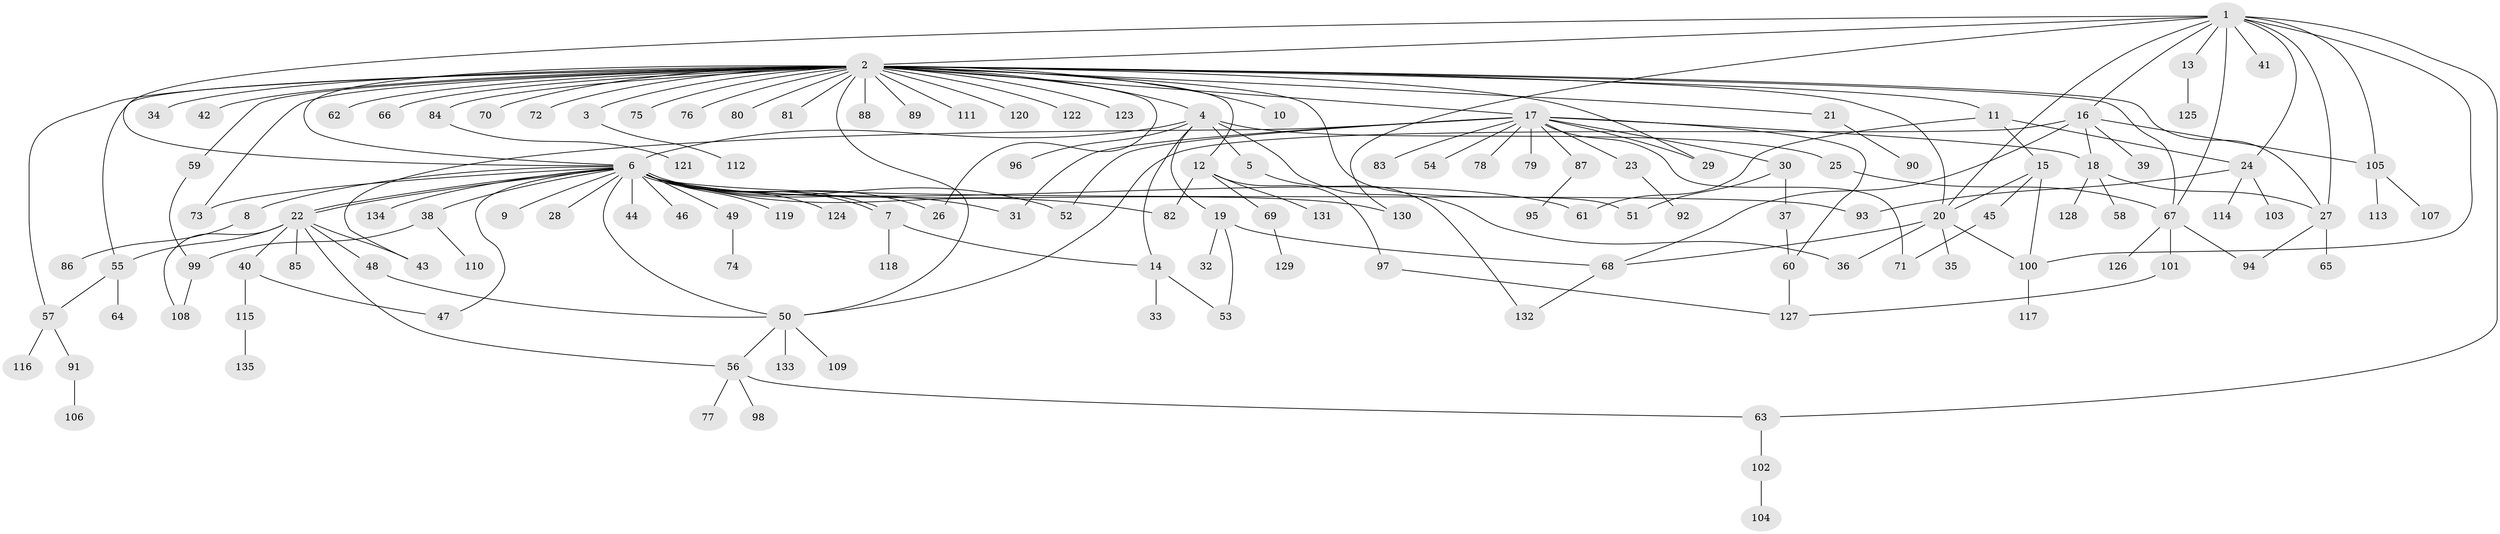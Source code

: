 // coarse degree distribution, {12: 0.014705882352941176, 17: 0.014705882352941176, 1: 0.39705882352941174, 6: 0.058823529411764705, 4: 0.10294117647058823, 23: 0.014705882352941176, 2: 0.17647058823529413, 5: 0.029411764705882353, 13: 0.014705882352941176, 7: 0.014705882352941176, 3: 0.16176470588235295}
// Generated by graph-tools (version 1.1) at 2025/50/03/04/25 22:50:29]
// undirected, 135 vertices, 181 edges
graph export_dot {
  node [color=gray90,style=filled];
  1;
  2;
  3;
  4;
  5;
  6;
  7;
  8;
  9;
  10;
  11;
  12;
  13;
  14;
  15;
  16;
  17;
  18;
  19;
  20;
  21;
  22;
  23;
  24;
  25;
  26;
  27;
  28;
  29;
  30;
  31;
  32;
  33;
  34;
  35;
  36;
  37;
  38;
  39;
  40;
  41;
  42;
  43;
  44;
  45;
  46;
  47;
  48;
  49;
  50;
  51;
  52;
  53;
  54;
  55;
  56;
  57;
  58;
  59;
  60;
  61;
  62;
  63;
  64;
  65;
  66;
  67;
  68;
  69;
  70;
  71;
  72;
  73;
  74;
  75;
  76;
  77;
  78;
  79;
  80;
  81;
  82;
  83;
  84;
  85;
  86;
  87;
  88;
  89;
  90;
  91;
  92;
  93;
  94;
  95;
  96;
  97;
  98;
  99;
  100;
  101;
  102;
  103;
  104;
  105;
  106;
  107;
  108;
  109;
  110;
  111;
  112;
  113;
  114;
  115;
  116;
  117;
  118;
  119;
  120;
  121;
  122;
  123;
  124;
  125;
  126;
  127;
  128;
  129;
  130;
  131;
  132;
  133;
  134;
  135;
  1 -- 2;
  1 -- 6;
  1 -- 13;
  1 -- 16;
  1 -- 20;
  1 -- 24;
  1 -- 27;
  1 -- 41;
  1 -- 63;
  1 -- 67;
  1 -- 100;
  1 -- 105;
  1 -- 130;
  2 -- 3;
  2 -- 4;
  2 -- 6;
  2 -- 10;
  2 -- 11;
  2 -- 12;
  2 -- 17;
  2 -- 20;
  2 -- 21;
  2 -- 26;
  2 -- 27;
  2 -- 29;
  2 -- 34;
  2 -- 42;
  2 -- 50;
  2 -- 51;
  2 -- 55;
  2 -- 57;
  2 -- 59;
  2 -- 62;
  2 -- 66;
  2 -- 67;
  2 -- 70;
  2 -- 72;
  2 -- 73;
  2 -- 75;
  2 -- 76;
  2 -- 80;
  2 -- 81;
  2 -- 84;
  2 -- 88;
  2 -- 89;
  2 -- 111;
  2 -- 120;
  2 -- 122;
  2 -- 123;
  3 -- 112;
  4 -- 5;
  4 -- 6;
  4 -- 14;
  4 -- 19;
  4 -- 25;
  4 -- 36;
  4 -- 96;
  5 -- 132;
  6 -- 7;
  6 -- 7;
  6 -- 8;
  6 -- 9;
  6 -- 22;
  6 -- 22;
  6 -- 26;
  6 -- 28;
  6 -- 31;
  6 -- 38;
  6 -- 44;
  6 -- 46;
  6 -- 47;
  6 -- 49;
  6 -- 50;
  6 -- 52;
  6 -- 61;
  6 -- 73;
  6 -- 82;
  6 -- 93;
  6 -- 119;
  6 -- 124;
  6 -- 130;
  6 -- 134;
  7 -- 14;
  7 -- 118;
  8 -- 86;
  11 -- 15;
  11 -- 24;
  11 -- 61;
  12 -- 69;
  12 -- 82;
  12 -- 97;
  12 -- 131;
  13 -- 125;
  14 -- 33;
  14 -- 53;
  15 -- 20;
  15 -- 45;
  15 -- 100;
  16 -- 18;
  16 -- 39;
  16 -- 50;
  16 -- 68;
  16 -- 105;
  17 -- 18;
  17 -- 23;
  17 -- 29;
  17 -- 30;
  17 -- 31;
  17 -- 43;
  17 -- 52;
  17 -- 54;
  17 -- 60;
  17 -- 71;
  17 -- 78;
  17 -- 79;
  17 -- 83;
  17 -- 87;
  18 -- 27;
  18 -- 58;
  18 -- 128;
  19 -- 32;
  19 -- 53;
  19 -- 68;
  20 -- 35;
  20 -- 36;
  20 -- 68;
  20 -- 100;
  21 -- 90;
  22 -- 40;
  22 -- 43;
  22 -- 48;
  22 -- 55;
  22 -- 56;
  22 -- 85;
  22 -- 108;
  23 -- 92;
  24 -- 93;
  24 -- 103;
  24 -- 114;
  25 -- 67;
  27 -- 65;
  27 -- 94;
  30 -- 37;
  30 -- 51;
  37 -- 60;
  38 -- 99;
  38 -- 110;
  40 -- 47;
  40 -- 115;
  45 -- 71;
  48 -- 50;
  49 -- 74;
  50 -- 56;
  50 -- 109;
  50 -- 133;
  55 -- 57;
  55 -- 64;
  56 -- 63;
  56 -- 77;
  56 -- 98;
  57 -- 91;
  57 -- 116;
  59 -- 99;
  60 -- 127;
  63 -- 102;
  67 -- 94;
  67 -- 101;
  67 -- 126;
  68 -- 132;
  69 -- 129;
  84 -- 121;
  87 -- 95;
  91 -- 106;
  97 -- 127;
  99 -- 108;
  100 -- 117;
  101 -- 127;
  102 -- 104;
  105 -- 107;
  105 -- 113;
  115 -- 135;
}
